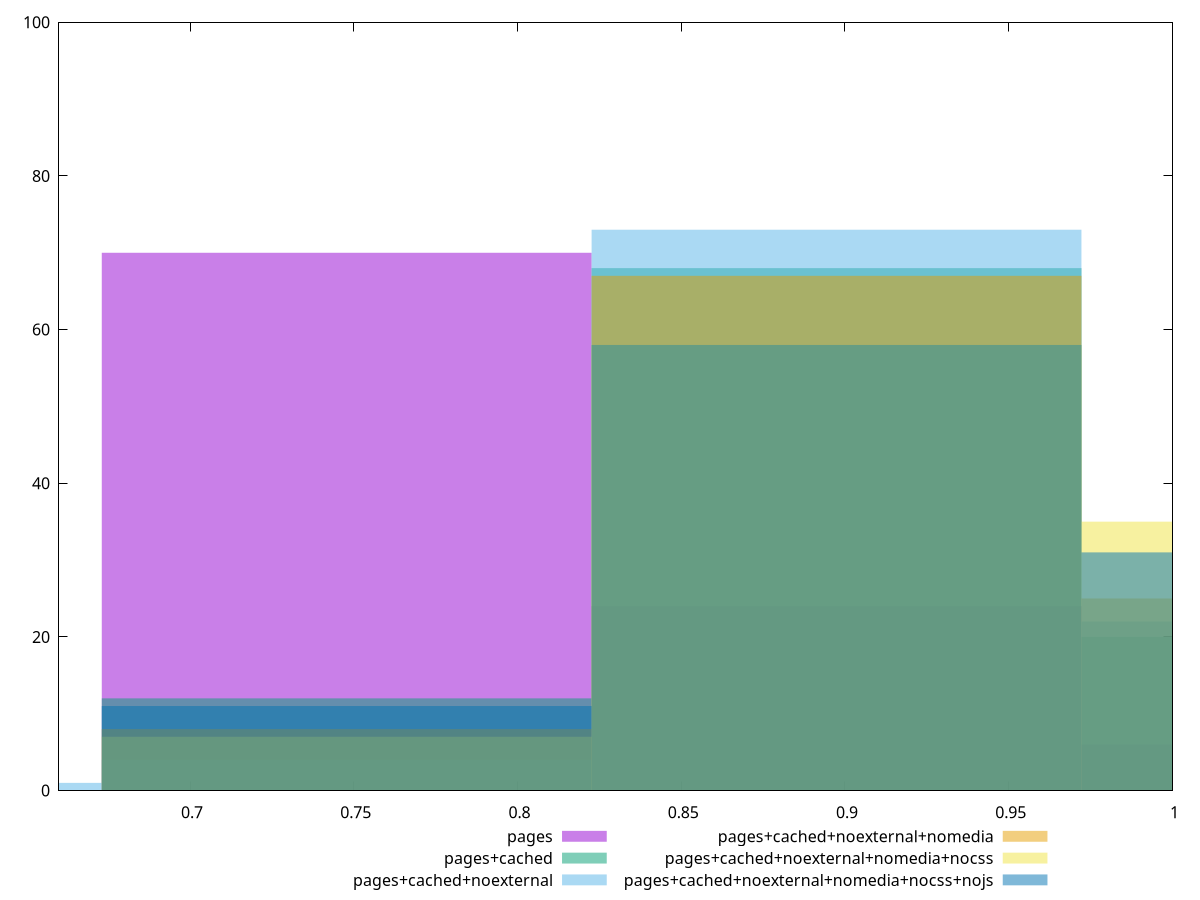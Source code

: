 reset

$pages <<EOF
0.7478435447519745 70
0.8974122537023694 24
1.0469809626527642 6
EOF

$pagesCached <<EOF
0.8974122537023694 68
0.7478435447519745 12
1.0469809626527642 20
EOF

$pagesCachedNoexternal <<EOF
0.8974122537023694 73
1.0469809626527642 22
0.7478435447519745 4
0.5982748358015796 1
EOF

$pagesCachedNoexternalNomedia <<EOF
0.8974122537023694 67
1.0469809626527642 25
0.7478435447519745 8
EOF

$pagesCachedNoexternalNomediaNocss <<EOF
0.8974122537023694 58
1.0469809626527642 35
0.7478435447519745 7
EOF

$pagesCachedNoexternalNomediaNocssNojs <<EOF
0.7478435447519745 11
0.8974122537023694 58
1.0469809626527642 31
EOF

set key outside below
set boxwidth 0.1495687089503949
set xrange [0.66:1]
set yrange [0:100]
set trange [0:100]
set style fill transparent solid 0.5 noborder
set terminal svg size 640, 540 enhanced background rgb 'white'
set output "reprap/uses-optimized-images/comparison/histogram/all_score.svg"

plot $pages title "pages" with boxes, \
     $pagesCached title "pages+cached" with boxes, \
     $pagesCachedNoexternal title "pages+cached+noexternal" with boxes, \
     $pagesCachedNoexternalNomedia title "pages+cached+noexternal+nomedia" with boxes, \
     $pagesCachedNoexternalNomediaNocss title "pages+cached+noexternal+nomedia+nocss" with boxes, \
     $pagesCachedNoexternalNomediaNocssNojs title "pages+cached+noexternal+nomedia+nocss+nojs" with boxes

reset
